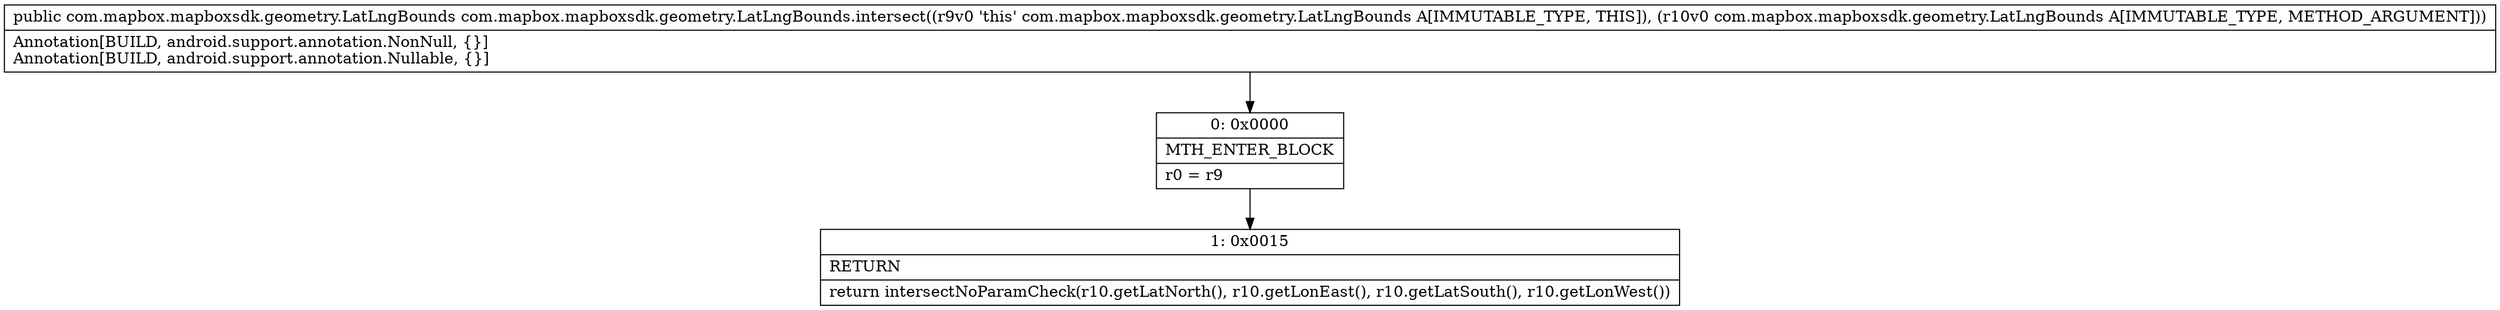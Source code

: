 digraph "CFG forcom.mapbox.mapboxsdk.geometry.LatLngBounds.intersect(Lcom\/mapbox\/mapboxsdk\/geometry\/LatLngBounds;)Lcom\/mapbox\/mapboxsdk\/geometry\/LatLngBounds;" {
Node_0 [shape=record,label="{0\:\ 0x0000|MTH_ENTER_BLOCK\l|r0 = r9\l}"];
Node_1 [shape=record,label="{1\:\ 0x0015|RETURN\l|return intersectNoParamCheck(r10.getLatNorth(), r10.getLonEast(), r10.getLatSouth(), r10.getLonWest())\l}"];
MethodNode[shape=record,label="{public com.mapbox.mapboxsdk.geometry.LatLngBounds com.mapbox.mapboxsdk.geometry.LatLngBounds.intersect((r9v0 'this' com.mapbox.mapboxsdk.geometry.LatLngBounds A[IMMUTABLE_TYPE, THIS]), (r10v0 com.mapbox.mapboxsdk.geometry.LatLngBounds A[IMMUTABLE_TYPE, METHOD_ARGUMENT]))  | Annotation[BUILD, android.support.annotation.NonNull, \{\}]\lAnnotation[BUILD, android.support.annotation.Nullable, \{\}]\l}"];
MethodNode -> Node_0;
Node_0 -> Node_1;
}

